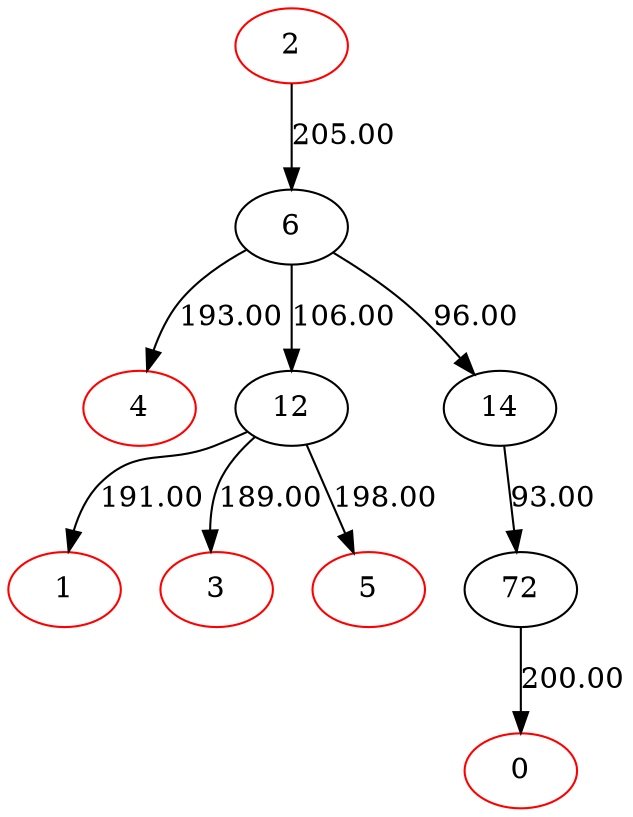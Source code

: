 digraph {
0[color=red]
1[color=red]
2[color=red]
3[color=red]
4[color=red]
5[color=red]
6[color=black]
72[color=black]
12[color=black]
14[color=black]
12->5[label=198.00]
6->12[label=106.00]
6->14[label=96.00]
14->72[label=93.00]
2->6[label=205.00]
72->0[label=200.00]
6->4[label=193.00]
12->1[label=191.00]
12->3[label=189.00]
}